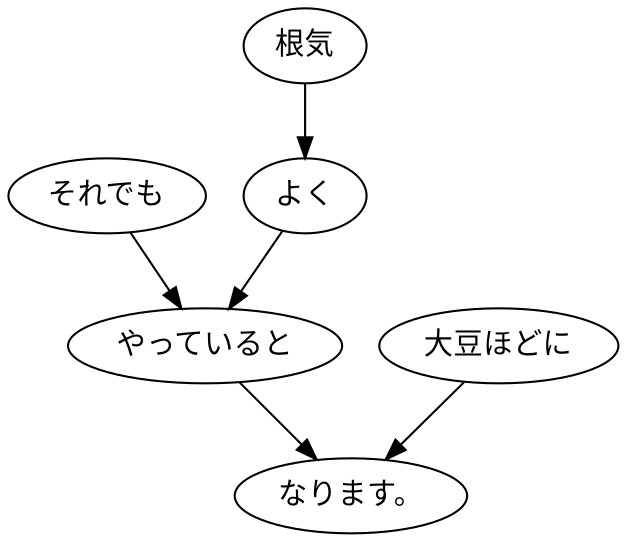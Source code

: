 digraph graph3563 {
	node0 [label="それでも"];
	node1 [label="根気"];
	node2 [label="よく"];
	node3 [label="やっていると"];
	node4 [label="大豆ほどに"];
	node5 [label="なります。"];
	node0 -> node3;
	node1 -> node2;
	node2 -> node3;
	node3 -> node5;
	node4 -> node5;
}
